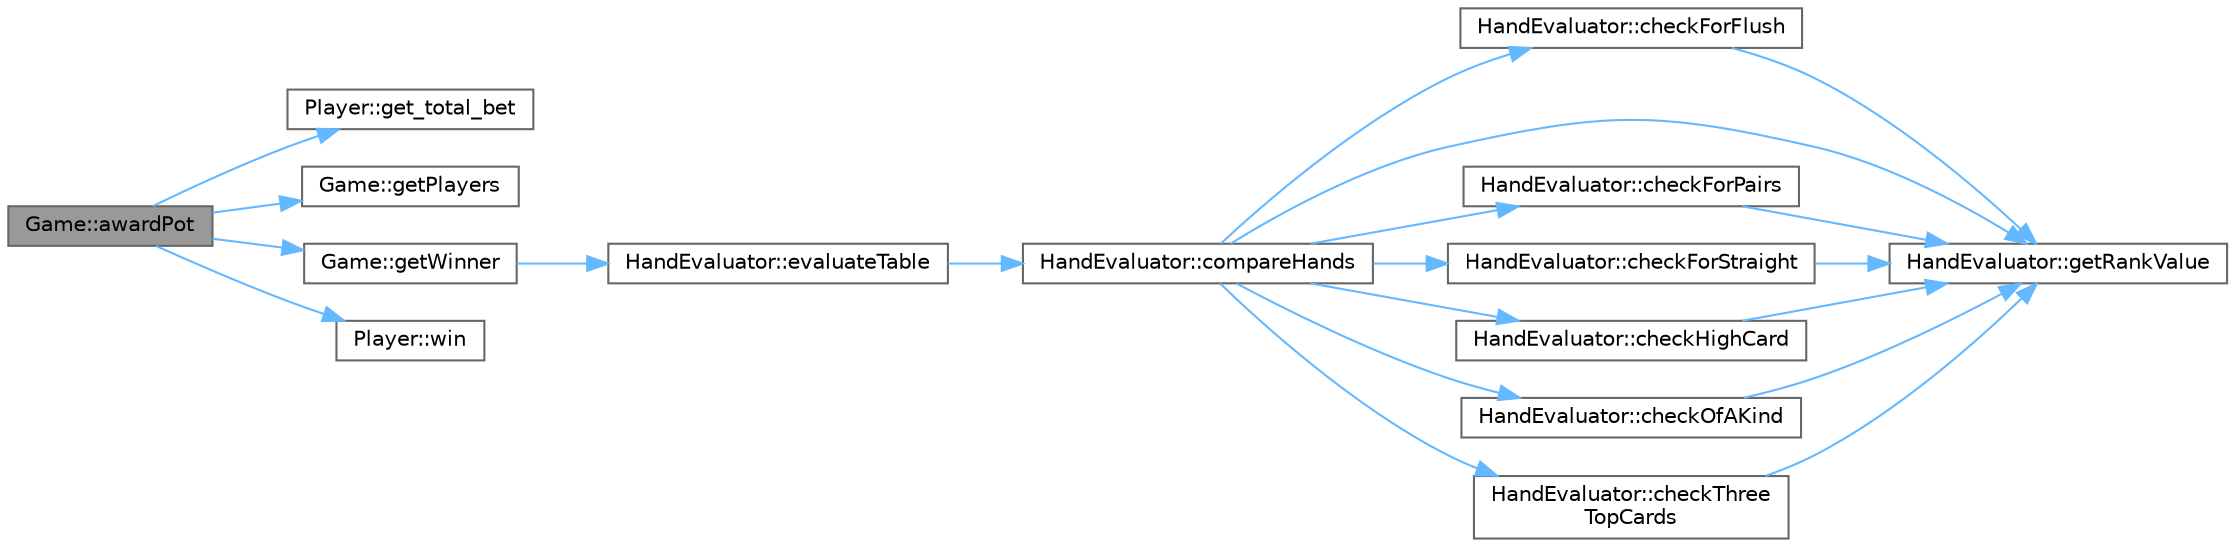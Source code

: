 digraph "Game::awardPot"
{
 // INTERACTIVE_SVG=YES
 // LATEX_PDF_SIZE
  bgcolor="transparent";
  edge [fontname=Helvetica,fontsize=10,labelfontname=Helvetica,labelfontsize=10];
  node [fontname=Helvetica,fontsize=10,shape=box,height=0.2,width=0.4];
  rankdir="LR";
  Node1 [id="Node000001",label="Game::awardPot",height=0.2,width=0.4,color="gray40", fillcolor="grey60", style="filled", fontcolor="black",tooltip="Awards the pot to the winning players."];
  Node1 -> Node2 [id="edge1_Node000001_Node000002",color="steelblue1",style="solid",tooltip=" "];
  Node2 [id="Node000002",label="Player::get_total_bet",height=0.2,width=0.4,color="grey40", fillcolor="white", style="filled",URL="$class_player.html#a37ed1e9eb87f6cf207ba4a1e6716686a",tooltip="Gets the total amount the player has bet this hand."];
  Node1 -> Node3 [id="edge2_Node000001_Node000003",color="steelblue1",style="solid",tooltip=" "];
  Node3 [id="Node000003",label="Game::getPlayers",height=0.2,width=0.4,color="grey40", fillcolor="white", style="filled",URL="$class_game.html#a57e5aef2f67e77929842fab7a78404ea",tooltip="Gets the players in the game."];
  Node1 -> Node4 [id="edge3_Node000001_Node000004",color="steelblue1",style="solid",tooltip=" "];
  Node4 [id="Node000004",label="Game::getWinner",height=0.2,width=0.4,color="grey40", fillcolor="white", style="filled",URL="$class_game.html#aab46e042704ec19c1f0a52280ef06bef",tooltip="Determines the winner(s) of the current hand."];
  Node4 -> Node5 [id="edge4_Node000004_Node000005",color="steelblue1",style="solid",tooltip=" "];
  Node5 [id="Node000005",label="HandEvaluator::evaluateTable",height=0.2,width=0.4,color="grey40", fillcolor="white", style="filled",URL="$class_hand_evaluator.html#a913d9b6af7946277de9652577b88292b",tooltip="Evaluates multiple hands against community cards."];
  Node5 -> Node6 [id="edge5_Node000005_Node000006",color="steelblue1",style="solid",tooltip=" "];
  Node6 [id="Node000006",label="HandEvaluator::compareHands",height=0.2,width=0.4,color="grey40", fillcolor="white", style="filled",URL="$class_hand_evaluator.html#ac699bebeb0b211a7b84359a1023e0d83",tooltip="Compares two hands to determine the winner."];
  Node6 -> Node7 [id="edge6_Node000006_Node000007",color="steelblue1",style="solid",tooltip=" "];
  Node7 [id="Node000007",label="HandEvaluator::checkForFlush",height=0.2,width=0.4,color="grey40", fillcolor="white", style="filled",URL="$class_hand_evaluator.html#a3516765d723bb99d75f7a881c6cf5202",tooltip="Checks for a flush in a combined hand and community cards."];
  Node7 -> Node8 [id="edge7_Node000007_Node000008",color="steelblue1",style="solid",tooltip=" "];
  Node8 [id="Node000008",label="HandEvaluator::getRankValue",height=0.2,width=0.4,color="grey40", fillcolor="white", style="filled",URL="$class_hand_evaluator.html#aad910729e355e6c35737a4d3c064133b",tooltip="Gets the numerical value of a card rank."];
  Node6 -> Node9 [id="edge8_Node000006_Node000009",color="steelblue1",style="solid",tooltip=" "];
  Node9 [id="Node000009",label="HandEvaluator::checkForPairs",height=0.2,width=0.4,color="grey40", fillcolor="white", style="filled",URL="$class_hand_evaluator.html#a44981d3722af1c7238008efb7d9d1ff5",tooltip="Checks for pairs in a combined hand and community cards."];
  Node9 -> Node8 [id="edge9_Node000009_Node000008",color="steelblue1",style="solid",tooltip=" "];
  Node6 -> Node10 [id="edge10_Node000006_Node000010",color="steelblue1",style="solid",tooltip=" "];
  Node10 [id="Node000010",label="HandEvaluator::checkForStraight",height=0.2,width=0.4,color="grey40", fillcolor="white", style="filled",URL="$class_hand_evaluator.html#a5bc5392a16674e019105c2d84a88e31b",tooltip="Checks for a straight in a combined hand and community cards."];
  Node10 -> Node8 [id="edge11_Node000010_Node000008",color="steelblue1",style="solid",tooltip=" "];
  Node6 -> Node11 [id="edge12_Node000006_Node000011",color="steelblue1",style="solid",tooltip=" "];
  Node11 [id="Node000011",label="HandEvaluator::checkHighCard",height=0.2,width=0.4,color="grey40", fillcolor="white", style="filled",URL="$class_hand_evaluator.html#ac827b68f055f510da7e982ee961cae5e",tooltip="Compares high cards between two hands."];
  Node11 -> Node8 [id="edge13_Node000011_Node000008",color="steelblue1",style="solid",tooltip=" "];
  Node6 -> Node12 [id="edge14_Node000006_Node000012",color="steelblue1",style="solid",tooltip=" "];
  Node12 [id="Node000012",label="HandEvaluator::checkOfAKind",height=0.2,width=0.4,color="grey40", fillcolor="white", style="filled",URL="$class_hand_evaluator.html#a96fb1828d429e6883dc4933bcdf2c229",tooltip="Checks for a specified number of a kind in a hand and community cards."];
  Node12 -> Node8 [id="edge15_Node000012_Node000008",color="steelblue1",style="solid",tooltip=" "];
  Node6 -> Node13 [id="edge16_Node000006_Node000013",color="steelblue1",style="solid",tooltip=" "];
  Node13 [id="Node000013",label="HandEvaluator::checkThree\lTopCards",height=0.2,width=0.4,color="grey40", fillcolor="white", style="filled",URL="$class_hand_evaluator.html#a91e4193fdf660f4648a71addc1845b6f",tooltip="Compares the top three cards between two hands after pairs have been evaluated."];
  Node13 -> Node8 [id="edge17_Node000013_Node000008",color="steelblue1",style="solid",tooltip=" "];
  Node6 -> Node8 [id="edge18_Node000006_Node000008",color="steelblue1",style="solid",tooltip=" "];
  Node1 -> Node14 [id="edge19_Node000001_Node000014",color="steelblue1",style="solid",tooltip=" "];
  Node14 [id="Node000014",label="Player::win",height=0.2,width=0.4,color="grey40", fillcolor="white", style="filled",URL="$class_player.html#ab466284a338277f1c20837e3f4d11b57",tooltip="Adds a winning amount to the player's stack."];
}
